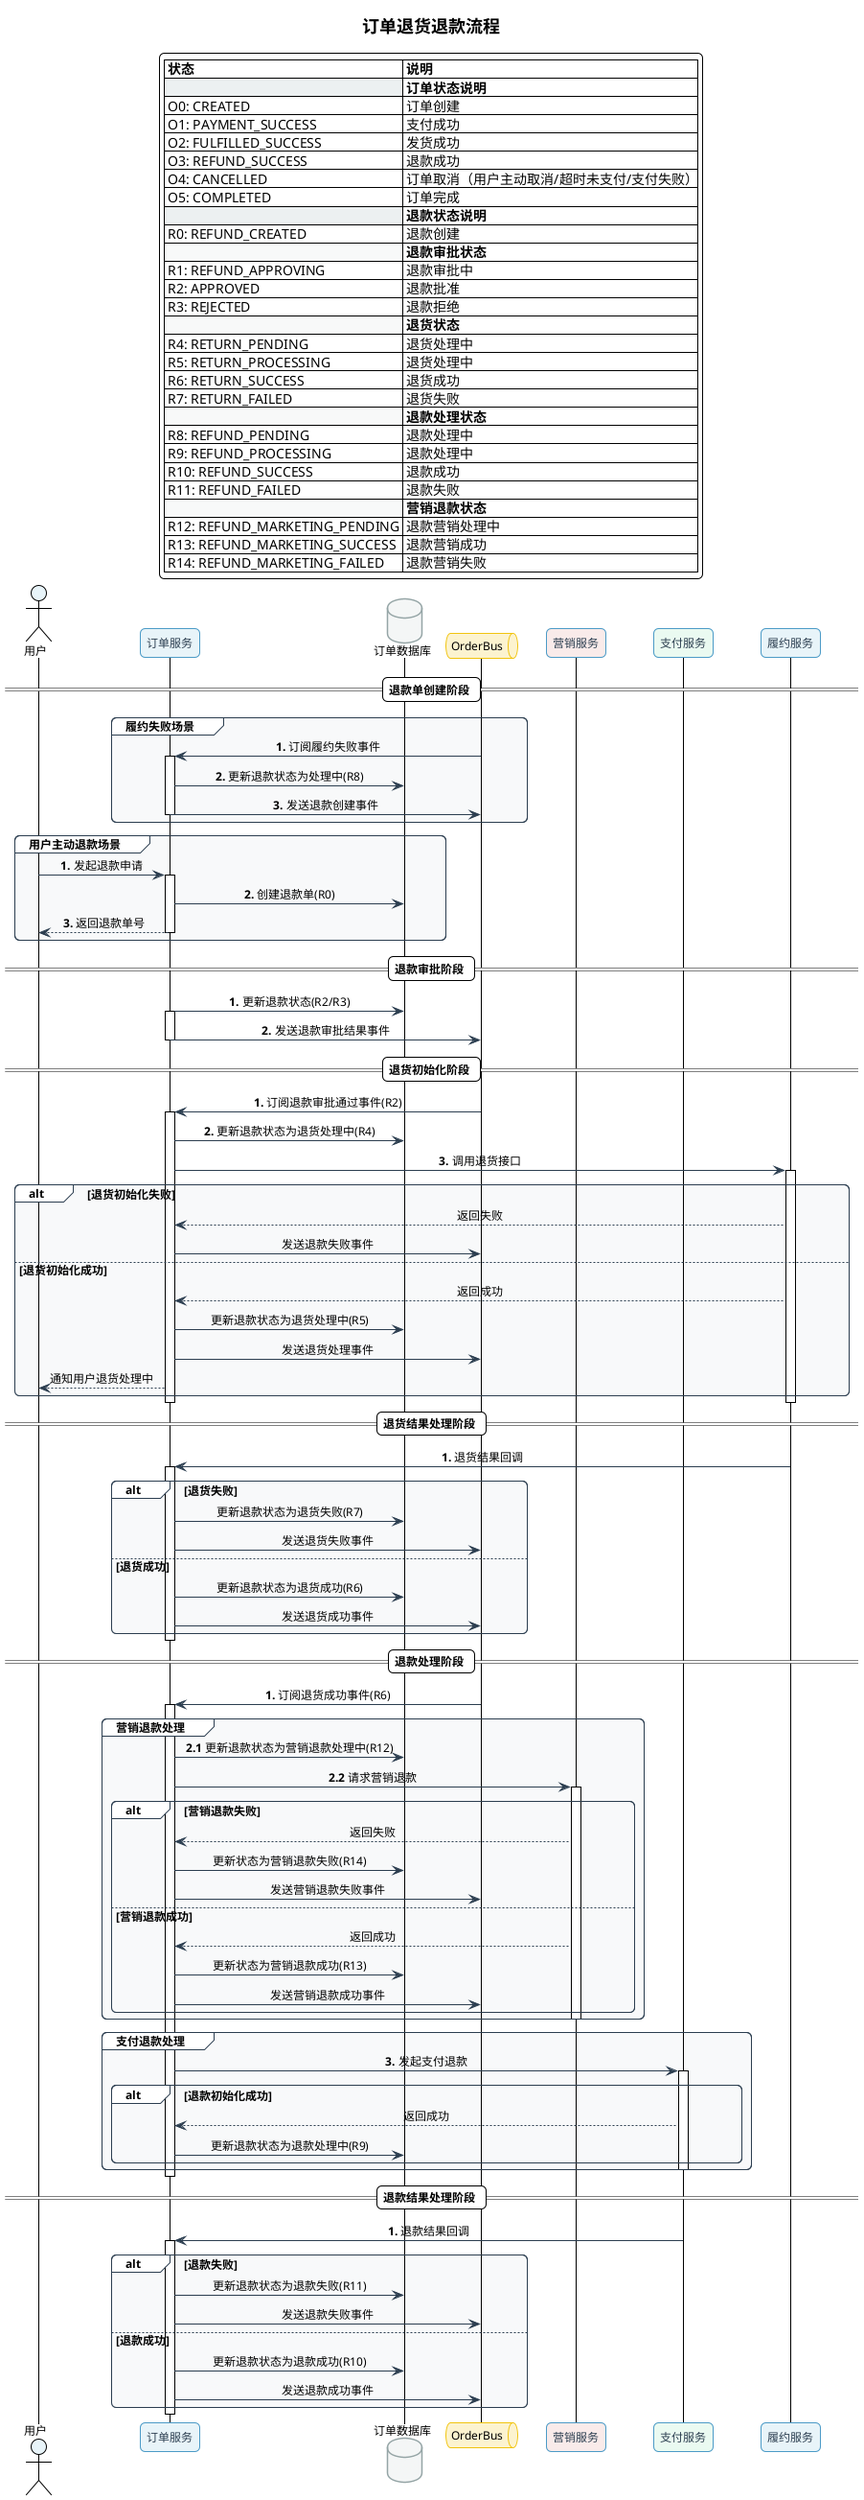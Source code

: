 @startuml

!theme plain
skinparam sequenceMessageAlign center
skinparam responseMessageBelowArrow true
skinparam defaultFontName "Microsoft YaHei"
skinparam handwritten false
skinparam shadowing false
skinparam roundcorner 10

' 全局样式
skinparam {
    ParticipantPadding 20
    BoxPadding 10
    DefaultFontSize 12
    DefaultTextAlignment center
    
    SequenceGroupBorderColor #2C3E50
    SequenceGroupBodyBackgroundColor #F8F9FA
    
    ParticipantBackgroundColor #E8F4F9
    ParticipantBorderColor #4C9BC7
    ParticipantFontColor #2C3E50
    
    DatabaseBackgroundColor #F4F6F6
    DatabaseBorderColor #95A5A6
    
    QueueBackgroundColor #FCF3CF
    QueueBorderColor #F1C40F
    
    ArrowColor #2C3E50
    LifeLineBorderColor #95A5A6
    
    NoteBackgroundColor #FFF8DC
    NoteBorderColor #D4AC0D
}

title <size:18>订单退货退款流程</size>

legend top
|= 状态 |= 说明 |
|<#ECF0F1,#2C3E50>| **订单状态说明** |
| O0: CREATED | 订单创建 |
| O1: PAYMENT_SUCCESS | 支付成功 |
| O2: FULFILLED_SUCCESS | 发货成功 |
| O3: REFUND_SUCCESS | 退款成功 |
| O4: CANCELLED | 订单取消（用户主动取消/超时未支付/支付失败）|
| O5: COMPLETED | 订单完成 |
|<#ECF0F1,#2C3E50>| **退款状态说明** |
| R0: REFUND_CREATED | 退款创建 |
|<#F8F9F9>| **退款审批状态** |
| R1: REFUND_APPROVING | 退款审批中 |
| R2: APPROVED | 退款批准 |
| R3: REJECTED | 退款拒绝 |
|<#F8F9F9>| **退货状态** |
| R4: RETURN_PENDING | 退货处理中 |
| R5: RETURN_PROCESSING | 退货处理中 |
| R6: RETURN_SUCCESS | 退货成功 |
| R7: RETURN_FAILED | 退货失败 |
|<#F8F9F9>| **退款处理状态** |
| R8: REFUND_PENDING | 退款处理中 |
| R9: REFUND_PROCESSING | 退款处理中 |
| R10: REFUND_SUCCESS | 退款成功 |
| R11: REFUND_FAILED | 退款失败 |
|<#F8F9F9>| **营销退款状态** |
| R12: REFUND_MARKETING_PENDING | 退款营销处理中 |
| R13: REFUND_MARKETING_SUCCESS | 退款营销成功 |
| R14: REFUND_MARKETING_FAILED | 退款营销失败 |
end legend

actor "用户" as User #E8F4F9
participant "订单服务" as OrderService #E8F4F9
database "订单数据库" as OrderDB #F4F6F6
queue "OrderBus" as OrderBus #FCF3CF
participant "营销服务" as MarketingService #F9EBEA
participant "支付服务" as PaymentService #EAFAF1
participant "履约服务" as FulfillmentService #E8F4F9

== 退款单创建阶段 ==
group 履约失败场景
    OrderBus -> OrderService: **1.** 订阅履约失败事件
    activate OrderService
    OrderService -> OrderDB: **2.** 更新退款状态为处理中(R8)
    OrderService -> OrderBus: **3.** 发送退款创建事件
    deactivate OrderService
end

group 用户主动退款场景
    User -> OrderService: **1.** 发起退款申请
    activate OrderService
    OrderService -> OrderDB: **2.** 创建退款单(R0)
    OrderService --> User: **3.** 返回退款单号
    deactivate OrderService
end

== 退款审批阶段 ==
OrderService -> OrderDB: **1.** 更新退款状态(R2/R3)
activate OrderService
OrderService -> OrderBus: **2.** 发送退款审批结果事件
deactivate OrderService

== 退货初始化阶段 ==
OrderBus -> OrderService: **1.** 订阅退款审批通过事件(R2)
activate OrderService
OrderService -> OrderDB: **2.** 更新退款状态为退货处理中(R4)
OrderService -> FulfillmentService: **3.** 调用退货接口
activate FulfillmentService

alt 退货初始化失败
    FulfillmentService --> OrderService: 返回失败
    OrderService -> OrderBus: 发送退款失败事件
else 退货初始化成功
    FulfillmentService --> OrderService: 返回成功
    OrderService -> OrderDB: 更新退款状态为退货处理中(R5)
    OrderService -> OrderBus: 发送退货处理事件
    OrderService --> User: 通知用户退货处理中
end
deactivate FulfillmentService
deactivate OrderService

== 退货结果处理阶段 ==
FulfillmentService -> OrderService: **1.** 退货结果回调
activate OrderService

alt 退货失败
    OrderService -> OrderDB: 更新退款状态为退货失败(R7)
    OrderService -> OrderBus: 发送退货失败事件
else 退货成功
    OrderService -> OrderDB: 更新退款状态为退货成功(R6)
    OrderService -> OrderBus: 发送退货成功事件
end
deactivate OrderService

== 退款处理阶段 ==
OrderBus -> OrderService: **1.** 订阅退货成功事件(R6)
activate OrderService

group 营销退款处理
    OrderService -> OrderDB: **2.1** 更新退款状态为营销退款处理中(R12)
    OrderService -> MarketingService: **2.2** 请求营销退款
    activate MarketingService
    
    alt 营销退款失败
        MarketingService --> OrderService: 返回失败
        OrderService -> OrderDB: 更新状态为营销退款失败(R14)
        OrderService -> OrderBus: 发送营销退款失败事件
    else 营销退款成功
        MarketingService --> OrderService: 返回成功
        OrderService -> OrderDB: 更新状态为营销退款成功(R13)
        OrderService -> OrderBus: 发送营销退款成功事件
    end
    deactivate MarketingService
end

group 支付退款处理
    OrderService -> PaymentService: **3.** 发起支付退款
    activate PaymentService
    alt 退款初始化成功
        PaymentService --> OrderService: 返回成功
        OrderService -> OrderDB: 更新退款状态为退款处理中(R9)
    end
    deactivate PaymentService
end
deactivate OrderService

== 退款结果处理阶段 ==
PaymentService -> OrderService: **1.** 退款结果回调
activate OrderService

alt 退款失败
    OrderService -> OrderDB: 更新退款状态为退款失败(R11)
    OrderService -> OrderBus: 发送退款失败事件
else 退款成功
    OrderService -> OrderDB: 更新退款状态为退款成功(R10)
    OrderService -> OrderBus: 发送退款成功事件
end
deactivate OrderService

@enduml
